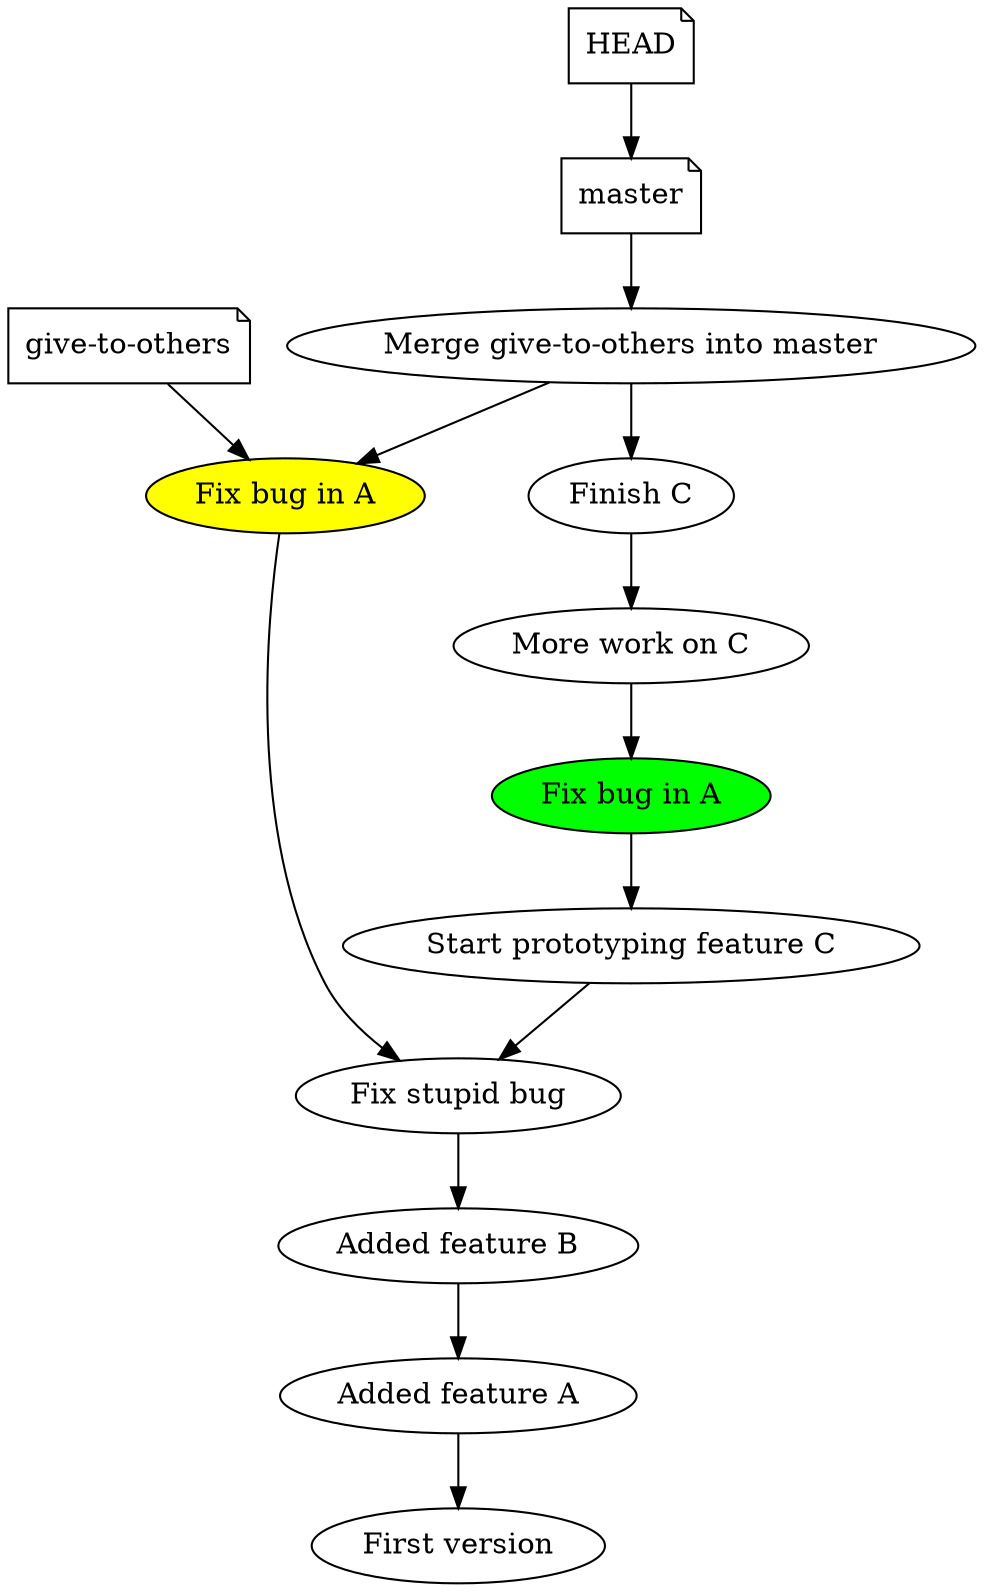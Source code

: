 digraph single_dude {
    "give-to-others" [ shape=note ];
    "master" [ shape=note ];

    "HEAD" [ shape=note ];

    c1 [ label = "Fix bug in A", style=filled, fillcolor=green ];
    c2 [ label = "Fix bug in A", style=filled, fillcolor=yellow ];
    merge [ label = "Merge give-to-others into master" ];

    "Finish C" -> "More work on C" -> c1 -> "Start prototyping feature C" -> "Fix stupid bug" -> "Added feature B" -> "Added feature A" -> "First version";
    c2 -> "Fix stupid bug";

    merge -> "Finish C";
    merge -> c2;

    "HEAD" -> "master";
    "master" -> merge;
    "give-to-others" -> c2;
}
